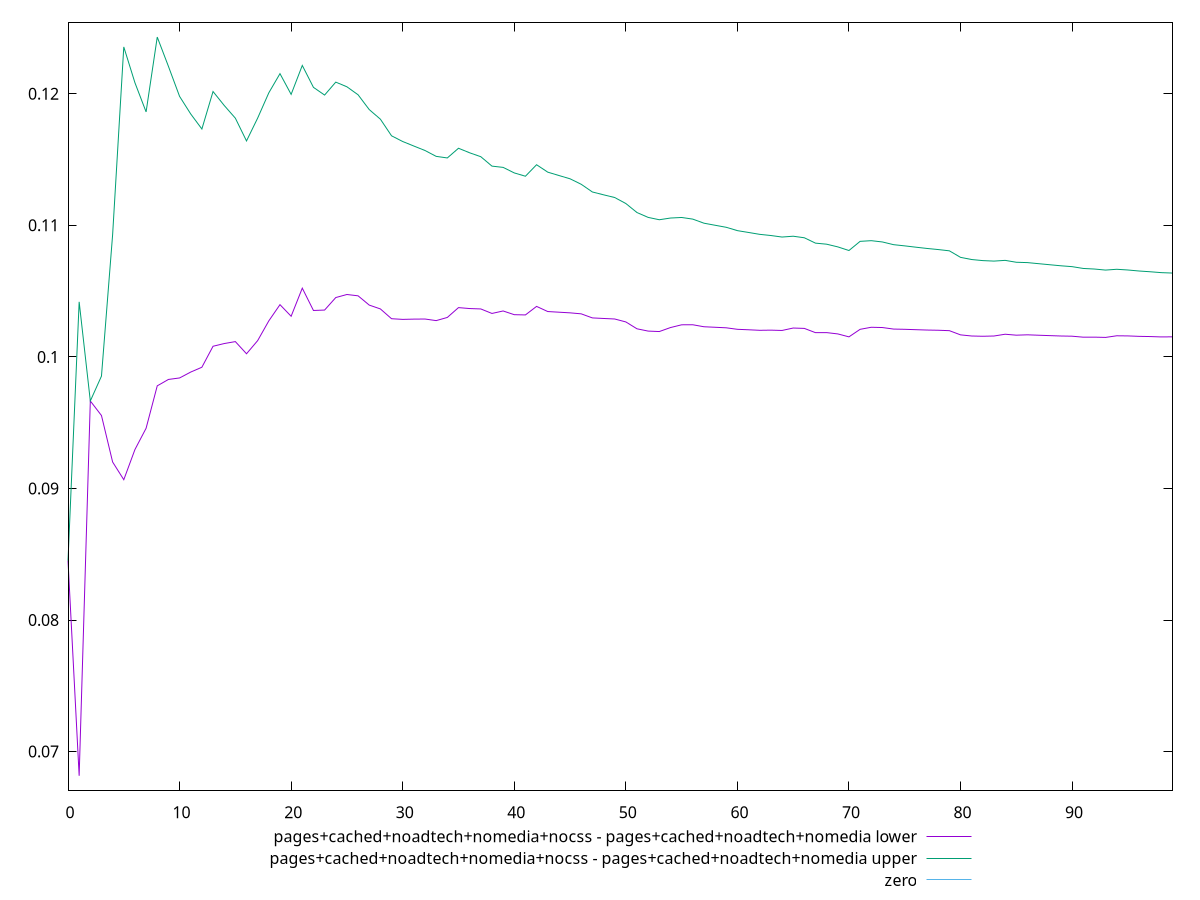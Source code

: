 reset

$pagesCachedNoadtechNomediaNocssPagesCachedNoadtechNomediaLower <<EOF
0 0.08450862596978614
1 0.06816269176750979
2 0.0966489795012494
3 0.09554240579251774
4 0.09200975258053308
5 0.09066543380869213
6 0.09295878285759454
7 0.09457647734060486
8 0.0978003920484595
9 0.09828538151254651
10 0.09839924425635413
11 0.09884673708705193
12 0.09921381213588293
13 0.10080794333411255
14 0.10101345967324257
15 0.10116181908599406
16 0.10023715364458839
17 0.10123686674073885
18 0.1027381204172256
19 0.10396992350308348
20 0.10308806931607634
21 0.1052244556431532
22 0.10352729483353365
23 0.10355976049116596
24 0.1045098780897815
25 0.1047419973061482
26 0.10464147344814811
27 0.10393740115697958
28 0.10364542477883766
29 0.10290085823216363
30 0.10285089148569405
31 0.1028703752837494
32 0.1028781995046063
33 0.1027570650754163
34 0.102998190929514
35 0.10374489354044154
36 0.10367419678186832
37 0.10364409491580655
38 0.10330204171397966
39 0.10349008371369949
40 0.1032084319098198
41 0.10318844481218159
42 0.10383757318366932
43 0.10344685442548247
44 0.10339675267758021
45 0.10334784571862643
46 0.10327222684513711
47 0.102962953390814
48 0.10292044031705797
49 0.10288081956337551
50 0.10265702441814017
51 0.10213518035502095
52 0.10196088351850753
53 0.10192574472942112
54 0.10222863761356961
55 0.10243839380581637
56 0.10244205198671076
57 0.10229079305596454
58 0.10225114609907009
59 0.10221045672591793
60 0.10209587872098697
61 0.10206082220976512
62 0.10202058384242418
63 0.10203237732976986
64 0.10200834528806953
65 0.1021934093488283
66 0.10216536280747081
67 0.10184155511106784
68 0.10184508891906835
69 0.10174570600538006
70 0.10152286212289653
71 0.10209545098287048
72 0.10225175616740595
73 0.10223064468882992
74 0.1021144324819422
75 0.10209659477544204
76 0.10206737667796655
77 0.10204016327353521
78 0.10202435476306336
79 0.10199295301503811
80 0.10167363134646863
81 0.10158763855640521
82 0.10156688810194019
83 0.10158750097764822
84 0.10172191783329003
85 0.1016499962175745
86 0.10167798175812204
87 0.10164590708315395
88 0.10161661405008407
89 0.10158761987266732
90 0.10157188206688675
91 0.10149777883419703
92 0.10150137938068349
93 0.10148007921620446
94 0.10160443737268188
95 0.10159417311218095
96 0.10156081039267127
97 0.10154574397083084
98 0.10151665432667453
99 0.10152560240016441
EOF

$pagesCachedNoadtechNomediaNocssPagesCachedNoadtechNomediaUpper <<EOF
0 0.08450862596978614
1 0.10418330284806852
2 0.0966489795012494
3 0.09853927259441683
4 0.10929350936411845
5 0.12355866770752483
6 0.12083401411417824
7 0.11861959898055914
8 0.12430759209373496
9 0.12208498892114672
10 0.11980092290325864
11 0.11846270988332099
12 0.11731961451368528
13 0.12016954176984554
14 0.11911088917425164
15 0.11814322755503173
16 0.11641256284787262
17 0.11815083713674655
18 0.12007102762398772
19 0.12152721254018611
20 0.11995200820083601
21 0.12215122992804826
22 0.12048541174403135
23 0.11989993384623769
24 0.12088316137637635
25 0.12052771324160372
26 0.1199218517632924
27 0.11879601719399902
28 0.11806709027059846
29 0.1168028798027522
30 0.11636960128014116
31 0.11602549718402624
32 0.11568567107891925
33 0.1152407861834422
34 0.11512005308057661
35 0.11585716412556739
36 0.11551209209673838
37 0.11521511452976958
38 0.11449914515871867
39 0.11440305388493534
40 0.11398269827229963
41 0.11373062277539536
42 0.11460467999529694
43 0.11404125785249945
44 0.11378612813230503
45 0.11353581303419513
46 0.11311851882402295
47 0.112534964222981
48 0.1123191634941195
49 0.11211304674771601
50 0.11165634417366088
51 0.11096934932355512
52 0.11060236120966559
53 0.1104232752449647
54 0.11055345478229027
55 0.11059639931418369
56 0.11047161850195196
57 0.1101620934993769
58 0.11000447667471631
59 0.10984972477696138
60 0.10959564989956222
61 0.1094570224278176
62 0.10931358589261686
63 0.10922531170883568
64 0.10910942682295048
65 0.10917144153881393
66 0.10905353488003787
67 0.10864572419398423
68 0.10856497734166143
69 0.10836060970217616
70 0.10808506204619882
71 0.10878118234380069
72 0.10883258170143634
73 0.1087347952860589
74 0.10852902643712735
75 0.10843777875453935
76 0.10833766788470296
77 0.10824133730383584
78 0.10815799166021346
79 0.10806139273852941
80 0.1075649254242929
81 0.10739947312166784
82 0.10731834548707105
83 0.10728062699613318
84 0.10733602042356667
85 0.1071922599925608
86 0.10716628917725923
87 0.10708465374096283
88 0.10700354849835267
89 0.10692393993428803
90 0.10685875176841983
91 0.10672177828588941
92 0.10667756664642447
93 0.1065978409493951
94 0.10665858447736065
95 0.10660457852141163
96 0.1065280133096589
97 0.10647056156276001
98 0.10640323069368732
99 0.1063720825668467
EOF

set key outside below
set xrange [0:99]
set yrange [0.06703979376098529:0.12543049010025947]
set trange [0.06703979376098529:0.12543049010025947]
set terminal svg size 640, 520 enhanced background rgb 'white'
set output "report_00016_2021-02-10T13-31-48.338Z/meta/scoreEstimate/diff/4_sub_3.svg"

plot $pagesCachedNoadtechNomediaNocssPagesCachedNoadtechNomediaLower title "pages+cached+noadtech+nomedia+nocss - pages+cached+noadtech+nomedia lower" with line, \
     $pagesCachedNoadtechNomediaNocssPagesCachedNoadtechNomediaUpper title "pages+cached+noadtech+nomedia+nocss - pages+cached+noadtech+nomedia upper" with line, \
     0 title "zero"

reset
